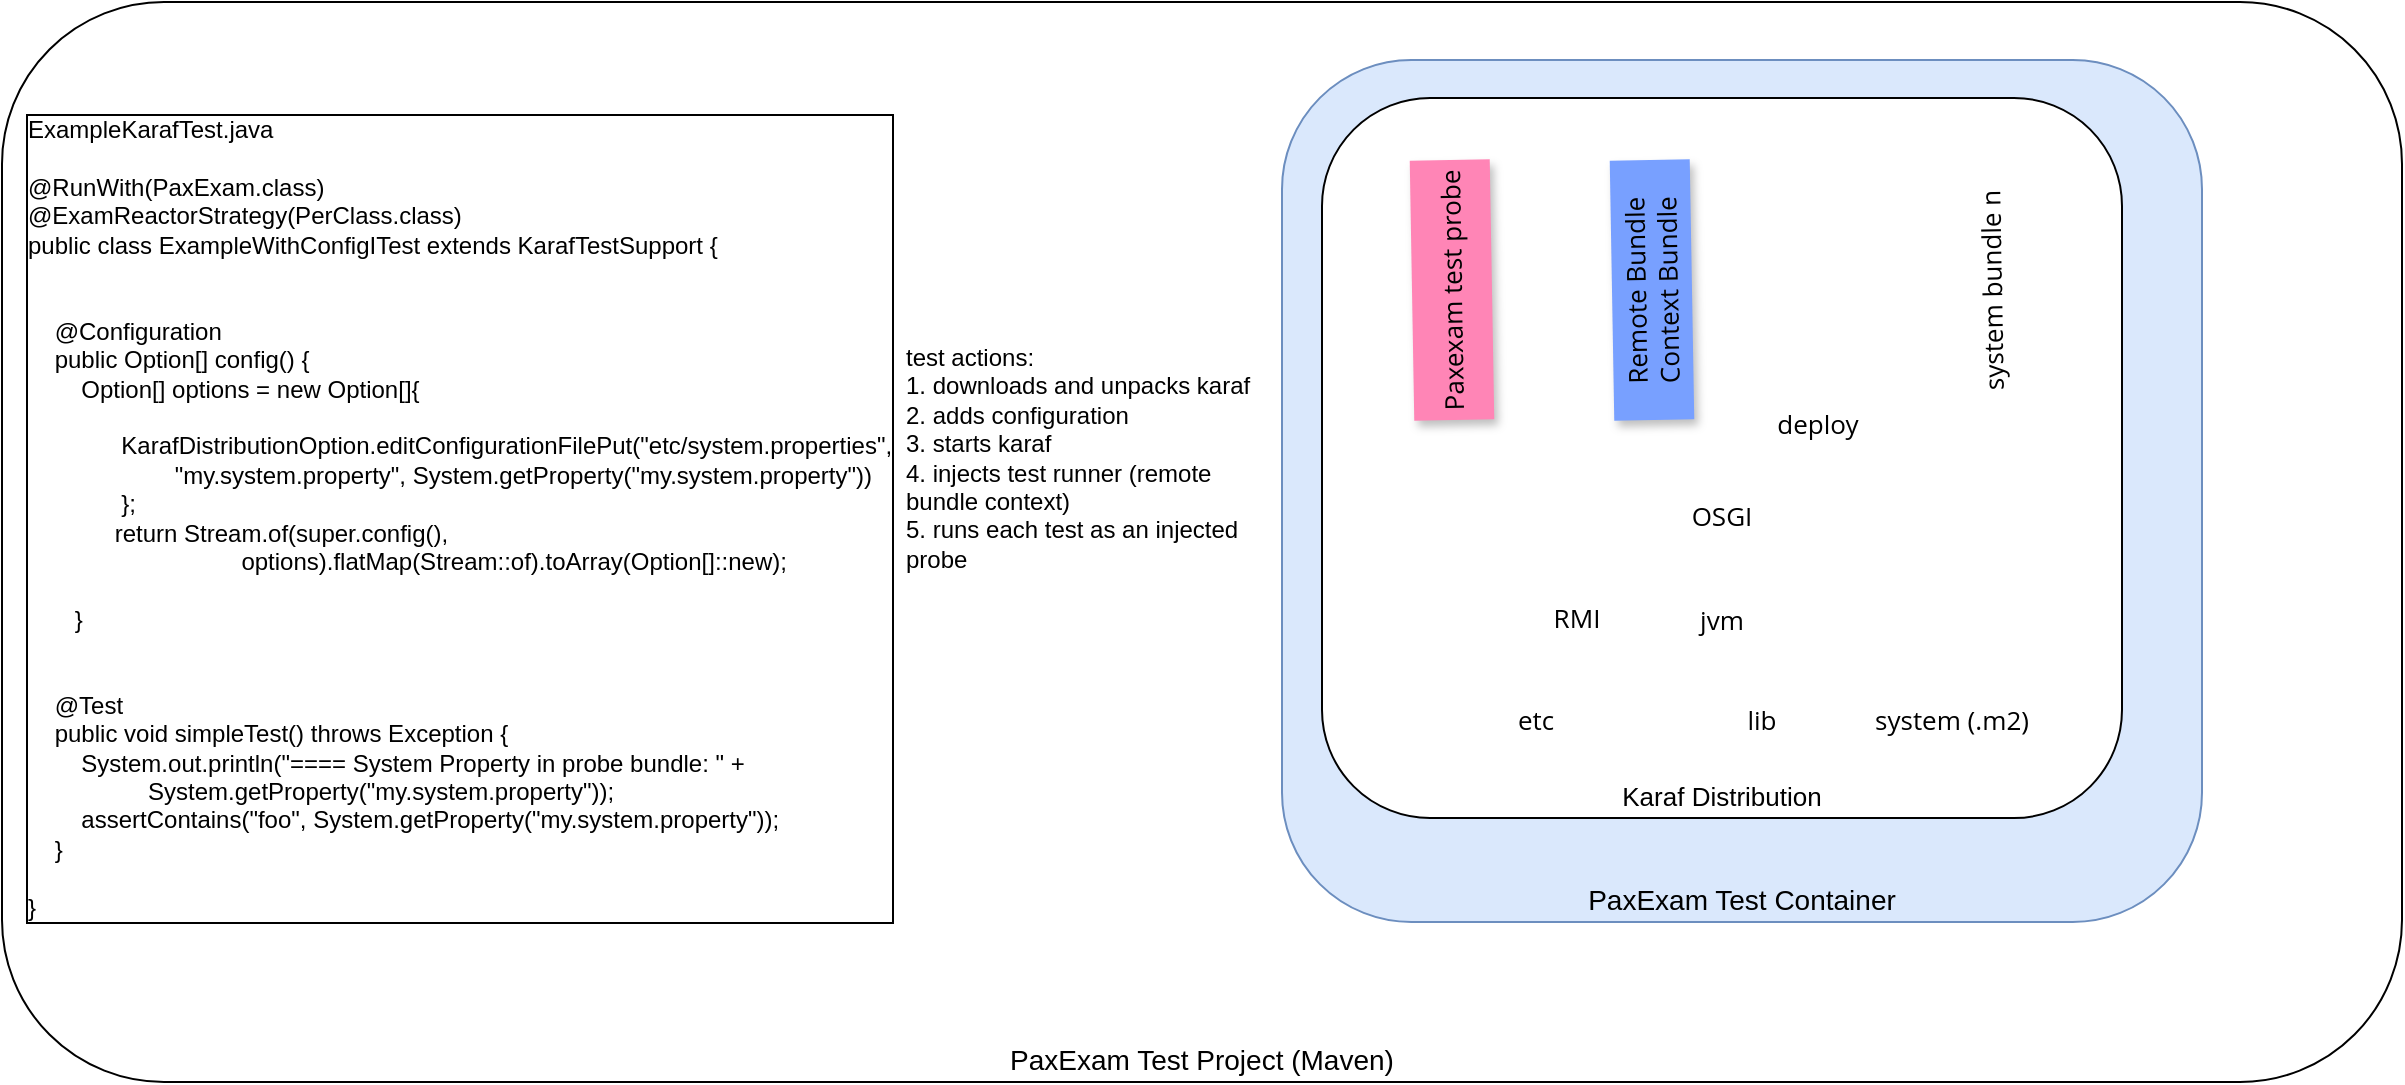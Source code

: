 <mxfile version="21.5.0" type="device">
  <diagram name="Page-1" id="bndg_6HbLod__y72PkgO">
    <mxGraphModel dx="2603" dy="844" grid="1" gridSize="10" guides="1" tooltips="1" connect="1" arrows="1" fold="1" page="1" pageScale="1" pageWidth="1169" pageHeight="827" math="0" shadow="0">
      <root>
        <mxCell id="0" />
        <mxCell id="1" parent="0" />
        <mxCell id="aeQDbrRqsy_HbuM61XPv-1" value="PaxExam Test Project (Maven)" style="rounded=1;whiteSpace=wrap;html=1;fillColor=none;verticalAlign=bottom;fontSize=14;" vertex="1" parent="1">
          <mxGeometry x="-500" y="170" width="1200" height="540" as="geometry" />
        </mxCell>
        <mxCell id="MLsOv2MgDcYOWqf87Pbu-75" value="PaxExam Test Container" style="rounded=1;whiteSpace=wrap;html=1;fillColor=#dae8fc;verticalAlign=bottom;fontSize=14;strokeColor=#6c8ebf;" parent="1" vertex="1">
          <mxGeometry x="140" y="199" width="460" height="431" as="geometry" />
        </mxCell>
        <mxCell id="MLsOv2MgDcYOWqf87Pbu-74" value="Karaf Distribution" style="rounded=1;whiteSpace=wrap;html=1;verticalAlign=bottom;fontSize=13;" parent="1" vertex="1">
          <mxGeometry x="160" y="218" width="400" height="360" as="geometry" />
        </mxCell>
        <mxCell id="MLsOv2MgDcYOWqf87Pbu-58" value="jvm" style="html=1;overflow=block;blockSpacing=1;whiteSpace=wrap;shape=image;fontSize=13;spacing=0;strokeColor=none;strokeOpacity=100;shadow=1;strokeWidth=0;image=https://images.lucid.app/images/475a5584-ef64-4faa-8aa0-dd0fcc450fbd/content;imageAspect=0;lucidId=~Qw5hDSRshFr;fontFamily=Open Sans;" parent="1" vertex="1">
          <mxGeometry x="200" y="458" width="320" height="42" as="geometry" />
        </mxCell>
        <mxCell id="MLsOv2MgDcYOWqf87Pbu-59" value="OSGI" style="html=1;overflow=block;blockSpacing=1;whiteSpace=wrap;shape=image;fontSize=13;spacing=0;strokeColor=none;strokeOpacity=100;shadow=1;strokeWidth=0;image=https://images.lucid.app/images/475a5584-ef64-4faa-8aa0-dd0fcc450fbd/content;imageAspect=0;lucidId=~Qw5hDSRshFr;fontFamily=Open Sans;" parent="1" vertex="1">
          <mxGeometry x="200" y="407" width="320" height="40" as="geometry" />
        </mxCell>
        <mxCell id="MLsOv2MgDcYOWqf87Pbu-60" value="lib" style="html=1;overflow=block;blockSpacing=1;whiteSpace=wrap;shape=image;fontSize=13;spacing=0;strokeColor=none;strokeOpacity=100;shadow=1;strokeWidth=0;image=https://images.lucid.app/images/475a5584-ef64-4faa-8aa0-dd0fcc450fbd/content;imageAspect=0;lucidId=~Qw5hDSRshFr;fontFamily=Open Sans;" parent="1" vertex="1">
          <mxGeometry x="340" y="509" width="79.5" height="40" as="geometry" />
        </mxCell>
        <mxCell id="MLsOv2MgDcYOWqf87Pbu-61" value="etc" style="html=1;overflow=block;blockSpacing=1;whiteSpace=wrap;shape=image;fontSize=13;spacing=0;strokeColor=none;strokeOpacity=100;shadow=1;strokeWidth=0;image=https://images.lucid.app/images/475a5584-ef64-4faa-8aa0-dd0fcc450fbd/content;imageAspect=0;lucidId=~Qw5hDSRshFr;fontFamily=Open Sans;" parent="1" vertex="1">
          <mxGeometry x="204" y="509" width="126" height="40" as="geometry" />
        </mxCell>
        <mxCell id="MLsOv2MgDcYOWqf87Pbu-63" value="system (.m2)" style="html=1;overflow=block;blockSpacing=1;whiteSpace=wrap;shape=image;fontSize=13;spacing=0;strokeColor=none;strokeOpacity=100;shadow=1;strokeWidth=0;image=https://images.lucid.app/images/475a5584-ef64-4faa-8aa0-dd0fcc450fbd/content;imageAspect=0;lucidId=~Qw5hDSRshFr;fontFamily=Open Sans;" parent="1" vertex="1">
          <mxGeometry x="430" y="509" width="90" height="40" as="geometry" />
        </mxCell>
        <mxCell id="MLsOv2MgDcYOWqf87Pbu-64" value="Remote Bundle Context Bundle" style="html=1;overflow=block;blockSpacing=1;whiteSpace=wrap;shape=image;fontSize=13;spacing=0;strokeColor=none;strokeOpacity=100;shadow=1;strokeWidth=0;image=https://images.lucid.app/images/475a5584-ef64-4faa-8aa0-dd0fcc450fbd/content;imageAspect=0;lucidId=~Qw5hDSRshFr;fontFamily=Open Sans;rotation=-91;imageBackground=#78A0FF;" parent="1" vertex="1">
          <mxGeometry x="260" y="294" width="130" height="40" as="geometry" />
        </mxCell>
        <mxCell id="MLsOv2MgDcYOWqf87Pbu-67" value="&lt;br&gt;deploy&lt;br&gt;" style="html=1;overflow=block;blockSpacing=1;whiteSpace=wrap;shape=image;fontSize=13;spacing=0;strokeColor=none;strokeOpacity=100;shadow=1;strokeWidth=0;image=https://images.lucid.app/images/475a5584-ef64-4faa-8aa0-dd0fcc450fbd/content;imageAspect=0;lucidId=~Qw5hDSRshFr;fontFamily=Open Sans;verticalAlign=bottom;" parent="1" vertex="1">
          <mxGeometry x="353" y="239" width="110" height="150" as="geometry" />
        </mxCell>
        <mxCell id="MLsOv2MgDcYOWqf87Pbu-68" value="system bundle n" style="html=1;overflow=block;blockSpacing=1;whiteSpace=wrap;shape=image;fontSize=13;spacing=0;strokeColor=none;strokeOpacity=100;shadow=1;strokeWidth=0;image=https://images.lucid.app/images/475a5584-ef64-4faa-8aa0-dd0fcc450fbd/content;imageAspect=0;lucidId=~Qw5hDSRshFr;fontFamily=Open Sans;rotation=-91;" parent="1" vertex="1">
          <mxGeometry x="430" y="294" width="130" height="40" as="geometry" />
        </mxCell>
        <mxCell id="MLsOv2MgDcYOWqf87Pbu-90" value="RMI" style="html=1;overflow=block;blockSpacing=1;whiteSpace=wrap;shape=image;fontSize=13;spacing=0;strokeColor=none;strokeOpacity=100;shadow=1;strokeWidth=0;image=https://images.lucid.app/images/475a5584-ef64-4faa-8aa0-dd0fcc450fbd/content;imageAspect=0;lucidId=~Qw5hDSRshFr;fontFamily=Open Sans;" parent="1" vertex="1">
          <mxGeometry x="265" y="468" width="45" height="20" as="geometry" />
        </mxCell>
        <mxCell id="MLsOv2MgDcYOWqf87Pbu-92" value="Paxexam test probe" style="html=1;overflow=block;blockSpacing=1;whiteSpace=wrap;shape=image;fontSize=13;spacing=0;strokeColor=none;strokeOpacity=100;shadow=1;strokeWidth=0;image=https://images.lucid.app/images/475a5584-ef64-4faa-8aa0-dd0fcc450fbd/content;imageAspect=0;lucidId=~Qw5hDSRshFr;fontFamily=Open Sans;rotation=-91;imageBackground=#FF85B6;" parent="1" vertex="1">
          <mxGeometry x="160" y="294" width="130" height="40" as="geometry" />
        </mxCell>
        <mxCell id="aeQDbrRqsy_HbuM61XPv-3" value="ExampleKarafTest.java&lt;br&gt;&lt;br&gt;@RunWith(PaxExam.class)&lt;br&gt;@ExamReactorStrategy(PerClass.class)&lt;br&gt;public class ExampleWithConfigITest extends KarafTestSupport {&lt;br&gt;&lt;br&gt;&lt;br&gt;&amp;nbsp; &amp;nbsp; @Configuration&lt;br&gt;&amp;nbsp; &amp;nbsp; public Option[] config() {&lt;br&gt;&amp;nbsp; &amp;nbsp; &amp;nbsp; &amp;nbsp; Option[] options = new Option[]{&lt;br&gt;&amp;nbsp; &amp;nbsp; &amp;nbsp; &amp;nbsp; &amp;nbsp; &amp;nbsp; &amp;nbsp; &amp;nbsp; &amp;nbsp; &amp;nbsp; &amp;nbsp; &amp;nbsp;&amp;nbsp; &amp;nbsp;&amp;nbsp;&lt;br&gt;&amp;nbsp; &amp;nbsp; &amp;nbsp; &amp;nbsp; &amp;nbsp; &amp;nbsp; &amp;nbsp; KarafDistributionOption.editConfigurationFilePut(&quot;etc/system.properties&quot;,&lt;br&gt;&amp;nbsp; &amp;nbsp; &amp;nbsp; &amp;nbsp; &amp;nbsp; &amp;nbsp; &amp;nbsp; &amp;nbsp; &amp;nbsp; &amp;nbsp; &amp;nbsp; &quot;my.system.property&quot;, System.getProperty(&quot;my.system.property&quot;))&lt;br&gt;&amp;nbsp; &amp;nbsp; &amp;nbsp; &amp;nbsp; &amp;nbsp; &amp;nbsp; &amp;nbsp; };&lt;br&gt;&amp;nbsp; &amp;nbsp; &amp;nbsp; &amp;nbsp; &amp;nbsp; &amp;nbsp; &amp;nbsp;return Stream.of(super.config(),&lt;br&gt;&amp;nbsp; &amp;nbsp; &amp;nbsp; &amp;nbsp; &amp;nbsp; &amp;nbsp; &amp;nbsp; &amp;nbsp; &amp;nbsp; &amp;nbsp; &amp;nbsp; &amp;nbsp; &amp;nbsp; &amp;nbsp; &amp;nbsp; &amp;nbsp; options).flatMap(Stream::of).toArray(Option[]::new);&lt;br&gt;&lt;br&gt;&amp;nbsp; &amp;nbsp; &amp;nbsp; &amp;nbsp;}&lt;br&gt;&lt;br&gt;&lt;br&gt;&amp;nbsp; &amp;nbsp; @Test&lt;br&gt;&amp;nbsp; &amp;nbsp; public void simpleTest() throws Exception {&lt;br&gt;&amp;nbsp; &amp;nbsp; &amp;nbsp; &amp;nbsp; System.out.println(&quot;==== System Property in probe bundle: &quot; +&amp;nbsp; &lt;br&gt;&amp;nbsp; &amp;nbsp; &amp;nbsp; &amp;nbsp; &amp;nbsp; &amp;nbsp; &amp;nbsp; &amp;nbsp; &amp;nbsp; System.getProperty(&quot;my.system.property&quot;));&lt;br&gt;&amp;nbsp; &amp;nbsp; &amp;nbsp; &amp;nbsp; assertContains(&quot;foo&quot;, System.getProperty(&quot;my.system.property&quot;));&lt;br&gt;&amp;nbsp; &amp;nbsp; }&lt;br&gt;&lt;br&gt;}" style="text;html=1;strokeColor=none;fillColor=none;align=left;verticalAlign=middle;whiteSpace=wrap;rounded=0;labelBorderColor=default;" vertex="1" parent="1">
          <mxGeometry x="-490" y="226" width="440" height="404" as="geometry" />
        </mxCell>
        <mxCell id="aeQDbrRqsy_HbuM61XPv-7" value="test actions:&lt;br&gt;1. downloads and unpacks karaf&lt;br&gt;2. adds configuration&lt;br&gt;3. starts karaf&lt;br&gt;4. injects test runner (remote bundle context)&lt;br&gt;5. runs each test as an injected probe" style="text;html=1;strokeColor=none;fillColor=none;align=left;verticalAlign=middle;whiteSpace=wrap;rounded=0;" vertex="1" parent="1">
          <mxGeometry x="-50" y="328" width="181" height="140" as="geometry" />
        </mxCell>
      </root>
    </mxGraphModel>
  </diagram>
</mxfile>
